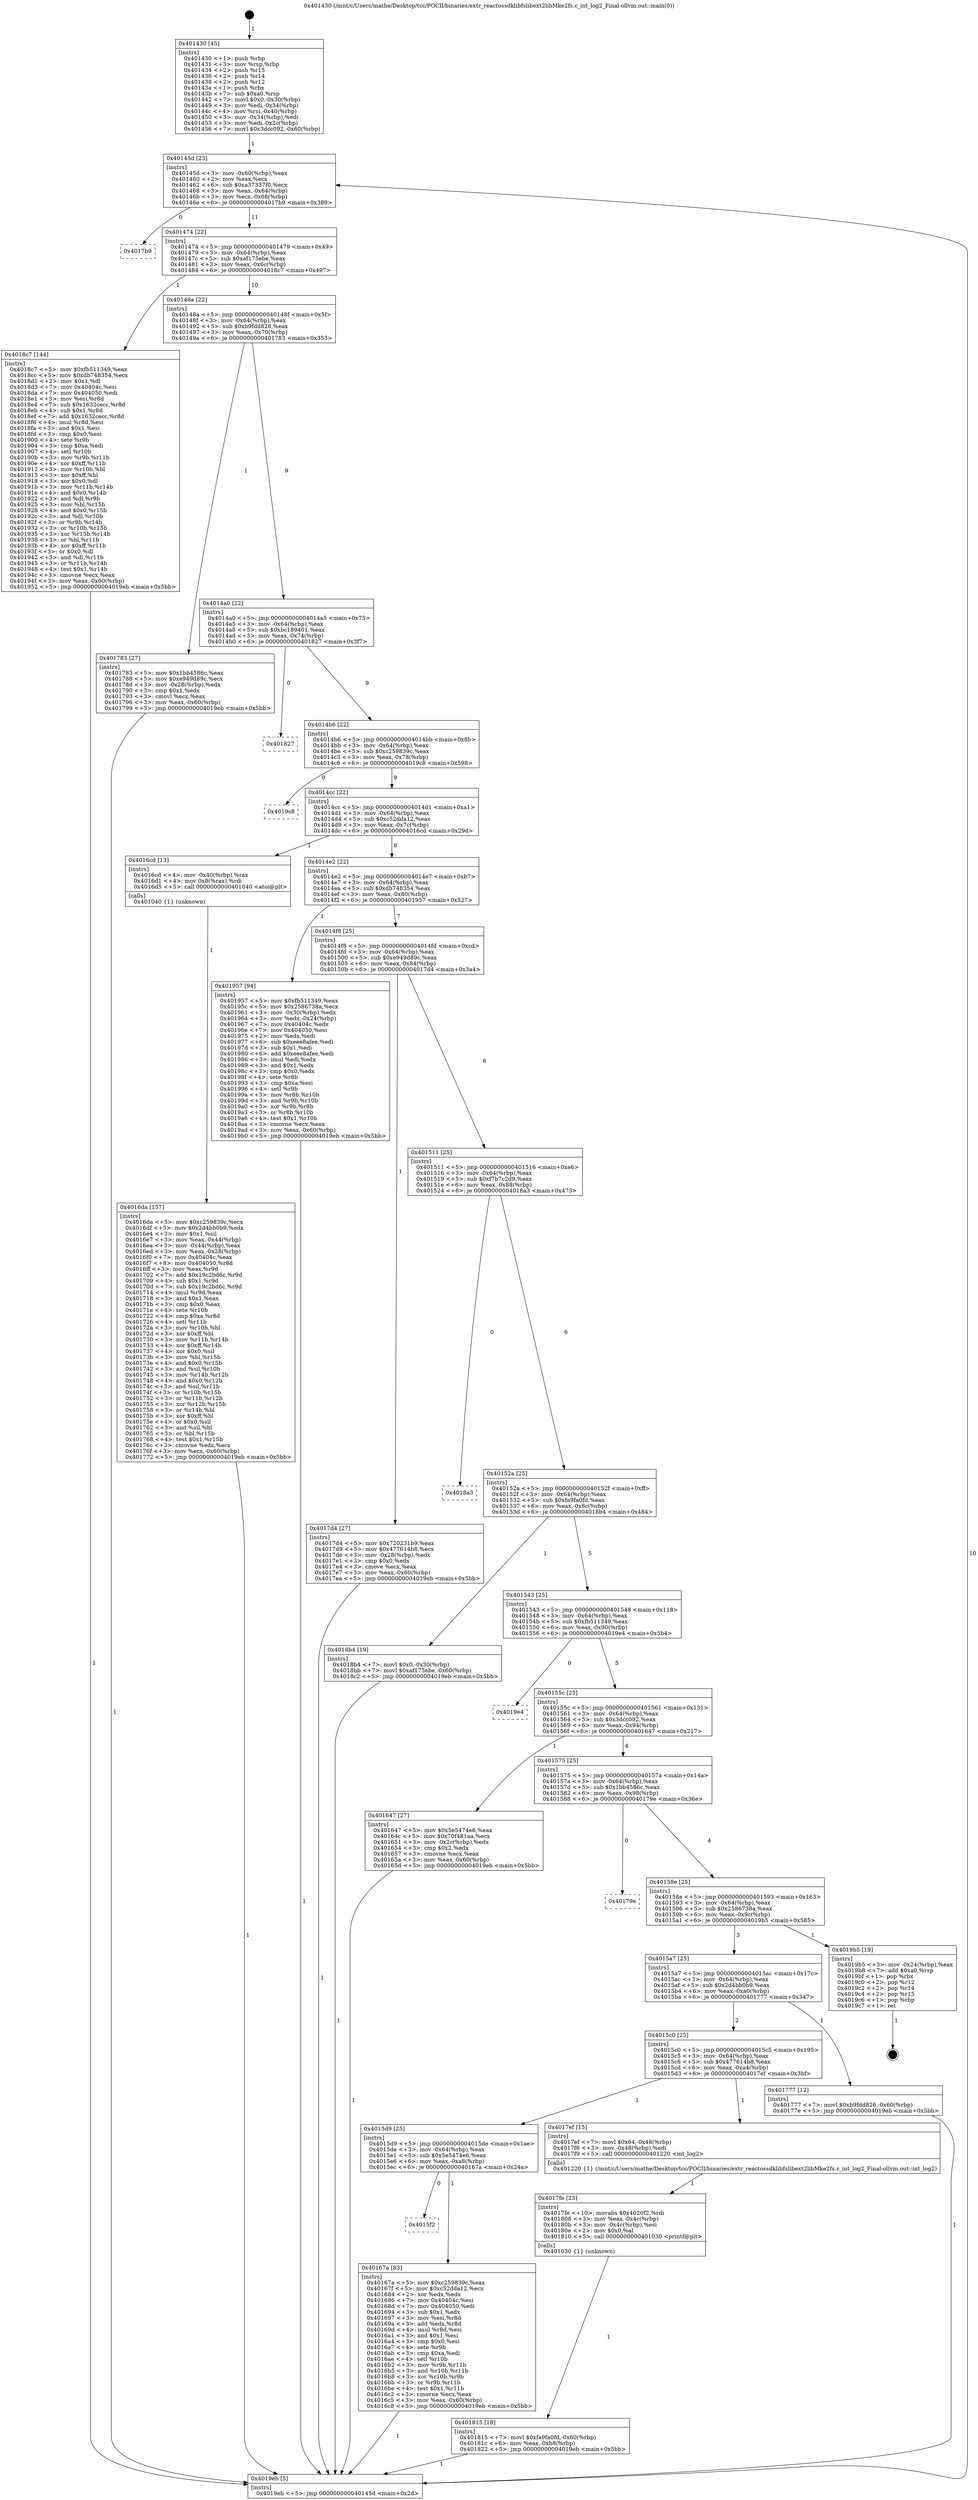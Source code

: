 digraph "0x401430" {
  label = "0x401430 (/mnt/c/Users/mathe/Desktop/tcc/POCII/binaries/extr_reactossdklibfslibext2libMke2fs.c_int_log2_Final-ollvm.out::main(0))"
  labelloc = "t"
  node[shape=record]

  Entry [label="",width=0.3,height=0.3,shape=circle,fillcolor=black,style=filled]
  "0x40145d" [label="{
     0x40145d [23]\l
     | [instrs]\l
     &nbsp;&nbsp;0x40145d \<+3\>: mov -0x60(%rbp),%eax\l
     &nbsp;&nbsp;0x401460 \<+2\>: mov %eax,%ecx\l
     &nbsp;&nbsp;0x401462 \<+6\>: sub $0xa37337f0,%ecx\l
     &nbsp;&nbsp;0x401468 \<+3\>: mov %eax,-0x64(%rbp)\l
     &nbsp;&nbsp;0x40146b \<+3\>: mov %ecx,-0x68(%rbp)\l
     &nbsp;&nbsp;0x40146e \<+6\>: je 00000000004017b9 \<main+0x389\>\l
  }"]
  "0x4017b9" [label="{
     0x4017b9\l
  }", style=dashed]
  "0x401474" [label="{
     0x401474 [22]\l
     | [instrs]\l
     &nbsp;&nbsp;0x401474 \<+5\>: jmp 0000000000401479 \<main+0x49\>\l
     &nbsp;&nbsp;0x401479 \<+3\>: mov -0x64(%rbp),%eax\l
     &nbsp;&nbsp;0x40147c \<+5\>: sub $0xaf175ebe,%eax\l
     &nbsp;&nbsp;0x401481 \<+3\>: mov %eax,-0x6c(%rbp)\l
     &nbsp;&nbsp;0x401484 \<+6\>: je 00000000004018c7 \<main+0x497\>\l
  }"]
  Exit [label="",width=0.3,height=0.3,shape=circle,fillcolor=black,style=filled,peripheries=2]
  "0x4018c7" [label="{
     0x4018c7 [144]\l
     | [instrs]\l
     &nbsp;&nbsp;0x4018c7 \<+5\>: mov $0xfb511349,%eax\l
     &nbsp;&nbsp;0x4018cc \<+5\>: mov $0xdb748354,%ecx\l
     &nbsp;&nbsp;0x4018d1 \<+2\>: mov $0x1,%dl\l
     &nbsp;&nbsp;0x4018d3 \<+7\>: mov 0x40404c,%esi\l
     &nbsp;&nbsp;0x4018da \<+7\>: mov 0x404050,%edi\l
     &nbsp;&nbsp;0x4018e1 \<+3\>: mov %esi,%r8d\l
     &nbsp;&nbsp;0x4018e4 \<+7\>: sub $0x1632cecc,%r8d\l
     &nbsp;&nbsp;0x4018eb \<+4\>: sub $0x1,%r8d\l
     &nbsp;&nbsp;0x4018ef \<+7\>: add $0x1632cecc,%r8d\l
     &nbsp;&nbsp;0x4018f6 \<+4\>: imul %r8d,%esi\l
     &nbsp;&nbsp;0x4018fa \<+3\>: and $0x1,%esi\l
     &nbsp;&nbsp;0x4018fd \<+3\>: cmp $0x0,%esi\l
     &nbsp;&nbsp;0x401900 \<+4\>: sete %r9b\l
     &nbsp;&nbsp;0x401904 \<+3\>: cmp $0xa,%edi\l
     &nbsp;&nbsp;0x401907 \<+4\>: setl %r10b\l
     &nbsp;&nbsp;0x40190b \<+3\>: mov %r9b,%r11b\l
     &nbsp;&nbsp;0x40190e \<+4\>: xor $0xff,%r11b\l
     &nbsp;&nbsp;0x401912 \<+3\>: mov %r10b,%bl\l
     &nbsp;&nbsp;0x401915 \<+3\>: xor $0xff,%bl\l
     &nbsp;&nbsp;0x401918 \<+3\>: xor $0x0,%dl\l
     &nbsp;&nbsp;0x40191b \<+3\>: mov %r11b,%r14b\l
     &nbsp;&nbsp;0x40191e \<+4\>: and $0x0,%r14b\l
     &nbsp;&nbsp;0x401922 \<+3\>: and %dl,%r9b\l
     &nbsp;&nbsp;0x401925 \<+3\>: mov %bl,%r15b\l
     &nbsp;&nbsp;0x401928 \<+4\>: and $0x0,%r15b\l
     &nbsp;&nbsp;0x40192c \<+3\>: and %dl,%r10b\l
     &nbsp;&nbsp;0x40192f \<+3\>: or %r9b,%r14b\l
     &nbsp;&nbsp;0x401932 \<+3\>: or %r10b,%r15b\l
     &nbsp;&nbsp;0x401935 \<+3\>: xor %r15b,%r14b\l
     &nbsp;&nbsp;0x401938 \<+3\>: or %bl,%r11b\l
     &nbsp;&nbsp;0x40193b \<+4\>: xor $0xff,%r11b\l
     &nbsp;&nbsp;0x40193f \<+3\>: or $0x0,%dl\l
     &nbsp;&nbsp;0x401942 \<+3\>: and %dl,%r11b\l
     &nbsp;&nbsp;0x401945 \<+3\>: or %r11b,%r14b\l
     &nbsp;&nbsp;0x401948 \<+4\>: test $0x1,%r14b\l
     &nbsp;&nbsp;0x40194c \<+3\>: cmovne %ecx,%eax\l
     &nbsp;&nbsp;0x40194f \<+3\>: mov %eax,-0x60(%rbp)\l
     &nbsp;&nbsp;0x401952 \<+5\>: jmp 00000000004019eb \<main+0x5bb\>\l
  }"]
  "0x40148a" [label="{
     0x40148a [22]\l
     | [instrs]\l
     &nbsp;&nbsp;0x40148a \<+5\>: jmp 000000000040148f \<main+0x5f\>\l
     &nbsp;&nbsp;0x40148f \<+3\>: mov -0x64(%rbp),%eax\l
     &nbsp;&nbsp;0x401492 \<+5\>: sub $0xb9fdd826,%eax\l
     &nbsp;&nbsp;0x401497 \<+3\>: mov %eax,-0x70(%rbp)\l
     &nbsp;&nbsp;0x40149a \<+6\>: je 0000000000401783 \<main+0x353\>\l
  }"]
  "0x401815" [label="{
     0x401815 [18]\l
     | [instrs]\l
     &nbsp;&nbsp;0x401815 \<+7\>: movl $0xfa9fa0fd,-0x60(%rbp)\l
     &nbsp;&nbsp;0x40181c \<+6\>: mov %eax,-0xb8(%rbp)\l
     &nbsp;&nbsp;0x401822 \<+5\>: jmp 00000000004019eb \<main+0x5bb\>\l
  }"]
  "0x401783" [label="{
     0x401783 [27]\l
     | [instrs]\l
     &nbsp;&nbsp;0x401783 \<+5\>: mov $0x1bb4586c,%eax\l
     &nbsp;&nbsp;0x401788 \<+5\>: mov $0xe949d89c,%ecx\l
     &nbsp;&nbsp;0x40178d \<+3\>: mov -0x28(%rbp),%edx\l
     &nbsp;&nbsp;0x401790 \<+3\>: cmp $0x1,%edx\l
     &nbsp;&nbsp;0x401793 \<+3\>: cmovl %ecx,%eax\l
     &nbsp;&nbsp;0x401796 \<+3\>: mov %eax,-0x60(%rbp)\l
     &nbsp;&nbsp;0x401799 \<+5\>: jmp 00000000004019eb \<main+0x5bb\>\l
  }"]
  "0x4014a0" [label="{
     0x4014a0 [22]\l
     | [instrs]\l
     &nbsp;&nbsp;0x4014a0 \<+5\>: jmp 00000000004014a5 \<main+0x75\>\l
     &nbsp;&nbsp;0x4014a5 \<+3\>: mov -0x64(%rbp),%eax\l
     &nbsp;&nbsp;0x4014a8 \<+5\>: sub $0xbc189401,%eax\l
     &nbsp;&nbsp;0x4014ad \<+3\>: mov %eax,-0x74(%rbp)\l
     &nbsp;&nbsp;0x4014b0 \<+6\>: je 0000000000401827 \<main+0x3f7\>\l
  }"]
  "0x4017fe" [label="{
     0x4017fe [23]\l
     | [instrs]\l
     &nbsp;&nbsp;0x4017fe \<+10\>: movabs $0x4020f2,%rdi\l
     &nbsp;&nbsp;0x401808 \<+3\>: mov %eax,-0x4c(%rbp)\l
     &nbsp;&nbsp;0x40180b \<+3\>: mov -0x4c(%rbp),%esi\l
     &nbsp;&nbsp;0x40180e \<+2\>: mov $0x0,%al\l
     &nbsp;&nbsp;0x401810 \<+5\>: call 0000000000401030 \<printf@plt\>\l
     | [calls]\l
     &nbsp;&nbsp;0x401030 \{1\} (unknown)\l
  }"]
  "0x401827" [label="{
     0x401827\l
  }", style=dashed]
  "0x4014b6" [label="{
     0x4014b6 [22]\l
     | [instrs]\l
     &nbsp;&nbsp;0x4014b6 \<+5\>: jmp 00000000004014bb \<main+0x8b\>\l
     &nbsp;&nbsp;0x4014bb \<+3\>: mov -0x64(%rbp),%eax\l
     &nbsp;&nbsp;0x4014be \<+5\>: sub $0xc259839c,%eax\l
     &nbsp;&nbsp;0x4014c3 \<+3\>: mov %eax,-0x78(%rbp)\l
     &nbsp;&nbsp;0x4014c6 \<+6\>: je 00000000004019c8 \<main+0x598\>\l
  }"]
  "0x4016da" [label="{
     0x4016da [157]\l
     | [instrs]\l
     &nbsp;&nbsp;0x4016da \<+5\>: mov $0xc259839c,%ecx\l
     &nbsp;&nbsp;0x4016df \<+5\>: mov $0x2d4bb0b9,%edx\l
     &nbsp;&nbsp;0x4016e4 \<+3\>: mov $0x1,%sil\l
     &nbsp;&nbsp;0x4016e7 \<+3\>: mov %eax,-0x44(%rbp)\l
     &nbsp;&nbsp;0x4016ea \<+3\>: mov -0x44(%rbp),%eax\l
     &nbsp;&nbsp;0x4016ed \<+3\>: mov %eax,-0x28(%rbp)\l
     &nbsp;&nbsp;0x4016f0 \<+7\>: mov 0x40404c,%eax\l
     &nbsp;&nbsp;0x4016f7 \<+8\>: mov 0x404050,%r8d\l
     &nbsp;&nbsp;0x4016ff \<+3\>: mov %eax,%r9d\l
     &nbsp;&nbsp;0x401702 \<+7\>: add $0x19c2bd6c,%r9d\l
     &nbsp;&nbsp;0x401709 \<+4\>: sub $0x1,%r9d\l
     &nbsp;&nbsp;0x40170d \<+7\>: sub $0x19c2bd6c,%r9d\l
     &nbsp;&nbsp;0x401714 \<+4\>: imul %r9d,%eax\l
     &nbsp;&nbsp;0x401718 \<+3\>: and $0x1,%eax\l
     &nbsp;&nbsp;0x40171b \<+3\>: cmp $0x0,%eax\l
     &nbsp;&nbsp;0x40171e \<+4\>: sete %r10b\l
     &nbsp;&nbsp;0x401722 \<+4\>: cmp $0xa,%r8d\l
     &nbsp;&nbsp;0x401726 \<+4\>: setl %r11b\l
     &nbsp;&nbsp;0x40172a \<+3\>: mov %r10b,%bl\l
     &nbsp;&nbsp;0x40172d \<+3\>: xor $0xff,%bl\l
     &nbsp;&nbsp;0x401730 \<+3\>: mov %r11b,%r14b\l
     &nbsp;&nbsp;0x401733 \<+4\>: xor $0xff,%r14b\l
     &nbsp;&nbsp;0x401737 \<+4\>: xor $0x0,%sil\l
     &nbsp;&nbsp;0x40173b \<+3\>: mov %bl,%r15b\l
     &nbsp;&nbsp;0x40173e \<+4\>: and $0x0,%r15b\l
     &nbsp;&nbsp;0x401742 \<+3\>: and %sil,%r10b\l
     &nbsp;&nbsp;0x401745 \<+3\>: mov %r14b,%r12b\l
     &nbsp;&nbsp;0x401748 \<+4\>: and $0x0,%r12b\l
     &nbsp;&nbsp;0x40174c \<+3\>: and %sil,%r11b\l
     &nbsp;&nbsp;0x40174f \<+3\>: or %r10b,%r15b\l
     &nbsp;&nbsp;0x401752 \<+3\>: or %r11b,%r12b\l
     &nbsp;&nbsp;0x401755 \<+3\>: xor %r12b,%r15b\l
     &nbsp;&nbsp;0x401758 \<+3\>: or %r14b,%bl\l
     &nbsp;&nbsp;0x40175b \<+3\>: xor $0xff,%bl\l
     &nbsp;&nbsp;0x40175e \<+4\>: or $0x0,%sil\l
     &nbsp;&nbsp;0x401762 \<+3\>: and %sil,%bl\l
     &nbsp;&nbsp;0x401765 \<+3\>: or %bl,%r15b\l
     &nbsp;&nbsp;0x401768 \<+4\>: test $0x1,%r15b\l
     &nbsp;&nbsp;0x40176c \<+3\>: cmovne %edx,%ecx\l
     &nbsp;&nbsp;0x40176f \<+3\>: mov %ecx,-0x60(%rbp)\l
     &nbsp;&nbsp;0x401772 \<+5\>: jmp 00000000004019eb \<main+0x5bb\>\l
  }"]
  "0x4019c8" [label="{
     0x4019c8\l
  }", style=dashed]
  "0x4014cc" [label="{
     0x4014cc [22]\l
     | [instrs]\l
     &nbsp;&nbsp;0x4014cc \<+5\>: jmp 00000000004014d1 \<main+0xa1\>\l
     &nbsp;&nbsp;0x4014d1 \<+3\>: mov -0x64(%rbp),%eax\l
     &nbsp;&nbsp;0x4014d4 \<+5\>: sub $0xc52dda12,%eax\l
     &nbsp;&nbsp;0x4014d9 \<+3\>: mov %eax,-0x7c(%rbp)\l
     &nbsp;&nbsp;0x4014dc \<+6\>: je 00000000004016cd \<main+0x29d\>\l
  }"]
  "0x4015f2" [label="{
     0x4015f2\l
  }", style=dashed]
  "0x4016cd" [label="{
     0x4016cd [13]\l
     | [instrs]\l
     &nbsp;&nbsp;0x4016cd \<+4\>: mov -0x40(%rbp),%rax\l
     &nbsp;&nbsp;0x4016d1 \<+4\>: mov 0x8(%rax),%rdi\l
     &nbsp;&nbsp;0x4016d5 \<+5\>: call 0000000000401040 \<atoi@plt\>\l
     | [calls]\l
     &nbsp;&nbsp;0x401040 \{1\} (unknown)\l
  }"]
  "0x4014e2" [label="{
     0x4014e2 [22]\l
     | [instrs]\l
     &nbsp;&nbsp;0x4014e2 \<+5\>: jmp 00000000004014e7 \<main+0xb7\>\l
     &nbsp;&nbsp;0x4014e7 \<+3\>: mov -0x64(%rbp),%eax\l
     &nbsp;&nbsp;0x4014ea \<+5\>: sub $0xdb748354,%eax\l
     &nbsp;&nbsp;0x4014ef \<+3\>: mov %eax,-0x80(%rbp)\l
     &nbsp;&nbsp;0x4014f2 \<+6\>: je 0000000000401957 \<main+0x527\>\l
  }"]
  "0x40167a" [label="{
     0x40167a [83]\l
     | [instrs]\l
     &nbsp;&nbsp;0x40167a \<+5\>: mov $0xc259839c,%eax\l
     &nbsp;&nbsp;0x40167f \<+5\>: mov $0xc52dda12,%ecx\l
     &nbsp;&nbsp;0x401684 \<+2\>: xor %edx,%edx\l
     &nbsp;&nbsp;0x401686 \<+7\>: mov 0x40404c,%esi\l
     &nbsp;&nbsp;0x40168d \<+7\>: mov 0x404050,%edi\l
     &nbsp;&nbsp;0x401694 \<+3\>: sub $0x1,%edx\l
     &nbsp;&nbsp;0x401697 \<+3\>: mov %esi,%r8d\l
     &nbsp;&nbsp;0x40169a \<+3\>: add %edx,%r8d\l
     &nbsp;&nbsp;0x40169d \<+4\>: imul %r8d,%esi\l
     &nbsp;&nbsp;0x4016a1 \<+3\>: and $0x1,%esi\l
     &nbsp;&nbsp;0x4016a4 \<+3\>: cmp $0x0,%esi\l
     &nbsp;&nbsp;0x4016a7 \<+4\>: sete %r9b\l
     &nbsp;&nbsp;0x4016ab \<+3\>: cmp $0xa,%edi\l
     &nbsp;&nbsp;0x4016ae \<+4\>: setl %r10b\l
     &nbsp;&nbsp;0x4016b2 \<+3\>: mov %r9b,%r11b\l
     &nbsp;&nbsp;0x4016b5 \<+3\>: and %r10b,%r11b\l
     &nbsp;&nbsp;0x4016b8 \<+3\>: xor %r10b,%r9b\l
     &nbsp;&nbsp;0x4016bb \<+3\>: or %r9b,%r11b\l
     &nbsp;&nbsp;0x4016be \<+4\>: test $0x1,%r11b\l
     &nbsp;&nbsp;0x4016c2 \<+3\>: cmovne %ecx,%eax\l
     &nbsp;&nbsp;0x4016c5 \<+3\>: mov %eax,-0x60(%rbp)\l
     &nbsp;&nbsp;0x4016c8 \<+5\>: jmp 00000000004019eb \<main+0x5bb\>\l
  }"]
  "0x401957" [label="{
     0x401957 [94]\l
     | [instrs]\l
     &nbsp;&nbsp;0x401957 \<+5\>: mov $0xfb511349,%eax\l
     &nbsp;&nbsp;0x40195c \<+5\>: mov $0x2586738a,%ecx\l
     &nbsp;&nbsp;0x401961 \<+3\>: mov -0x30(%rbp),%edx\l
     &nbsp;&nbsp;0x401964 \<+3\>: mov %edx,-0x24(%rbp)\l
     &nbsp;&nbsp;0x401967 \<+7\>: mov 0x40404c,%edx\l
     &nbsp;&nbsp;0x40196e \<+7\>: mov 0x404050,%esi\l
     &nbsp;&nbsp;0x401975 \<+2\>: mov %edx,%edi\l
     &nbsp;&nbsp;0x401977 \<+6\>: sub $0xeee8afee,%edi\l
     &nbsp;&nbsp;0x40197d \<+3\>: sub $0x1,%edi\l
     &nbsp;&nbsp;0x401980 \<+6\>: add $0xeee8afee,%edi\l
     &nbsp;&nbsp;0x401986 \<+3\>: imul %edi,%edx\l
     &nbsp;&nbsp;0x401989 \<+3\>: and $0x1,%edx\l
     &nbsp;&nbsp;0x40198c \<+3\>: cmp $0x0,%edx\l
     &nbsp;&nbsp;0x40198f \<+4\>: sete %r8b\l
     &nbsp;&nbsp;0x401993 \<+3\>: cmp $0xa,%esi\l
     &nbsp;&nbsp;0x401996 \<+4\>: setl %r9b\l
     &nbsp;&nbsp;0x40199a \<+3\>: mov %r8b,%r10b\l
     &nbsp;&nbsp;0x40199d \<+3\>: and %r9b,%r10b\l
     &nbsp;&nbsp;0x4019a0 \<+3\>: xor %r9b,%r8b\l
     &nbsp;&nbsp;0x4019a3 \<+3\>: or %r8b,%r10b\l
     &nbsp;&nbsp;0x4019a6 \<+4\>: test $0x1,%r10b\l
     &nbsp;&nbsp;0x4019aa \<+3\>: cmovne %ecx,%eax\l
     &nbsp;&nbsp;0x4019ad \<+3\>: mov %eax,-0x60(%rbp)\l
     &nbsp;&nbsp;0x4019b0 \<+5\>: jmp 00000000004019eb \<main+0x5bb\>\l
  }"]
  "0x4014f8" [label="{
     0x4014f8 [25]\l
     | [instrs]\l
     &nbsp;&nbsp;0x4014f8 \<+5\>: jmp 00000000004014fd \<main+0xcd\>\l
     &nbsp;&nbsp;0x4014fd \<+3\>: mov -0x64(%rbp),%eax\l
     &nbsp;&nbsp;0x401500 \<+5\>: sub $0xe949d89c,%eax\l
     &nbsp;&nbsp;0x401505 \<+6\>: mov %eax,-0x84(%rbp)\l
     &nbsp;&nbsp;0x40150b \<+6\>: je 00000000004017d4 \<main+0x3a4\>\l
  }"]
  "0x4015d9" [label="{
     0x4015d9 [25]\l
     | [instrs]\l
     &nbsp;&nbsp;0x4015d9 \<+5\>: jmp 00000000004015de \<main+0x1ae\>\l
     &nbsp;&nbsp;0x4015de \<+3\>: mov -0x64(%rbp),%eax\l
     &nbsp;&nbsp;0x4015e1 \<+5\>: sub $0x5e5474e6,%eax\l
     &nbsp;&nbsp;0x4015e6 \<+6\>: mov %eax,-0xa8(%rbp)\l
     &nbsp;&nbsp;0x4015ec \<+6\>: je 000000000040167a \<main+0x24a\>\l
  }"]
  "0x4017d4" [label="{
     0x4017d4 [27]\l
     | [instrs]\l
     &nbsp;&nbsp;0x4017d4 \<+5\>: mov $0x720231b9,%eax\l
     &nbsp;&nbsp;0x4017d9 \<+5\>: mov $0x477614b8,%ecx\l
     &nbsp;&nbsp;0x4017de \<+3\>: mov -0x28(%rbp),%edx\l
     &nbsp;&nbsp;0x4017e1 \<+3\>: cmp $0x0,%edx\l
     &nbsp;&nbsp;0x4017e4 \<+3\>: cmove %ecx,%eax\l
     &nbsp;&nbsp;0x4017e7 \<+3\>: mov %eax,-0x60(%rbp)\l
     &nbsp;&nbsp;0x4017ea \<+5\>: jmp 00000000004019eb \<main+0x5bb\>\l
  }"]
  "0x401511" [label="{
     0x401511 [25]\l
     | [instrs]\l
     &nbsp;&nbsp;0x401511 \<+5\>: jmp 0000000000401516 \<main+0xe6\>\l
     &nbsp;&nbsp;0x401516 \<+3\>: mov -0x64(%rbp),%eax\l
     &nbsp;&nbsp;0x401519 \<+5\>: sub $0xf7b7c2d9,%eax\l
     &nbsp;&nbsp;0x40151e \<+6\>: mov %eax,-0x88(%rbp)\l
     &nbsp;&nbsp;0x401524 \<+6\>: je 00000000004018a3 \<main+0x473\>\l
  }"]
  "0x4017ef" [label="{
     0x4017ef [15]\l
     | [instrs]\l
     &nbsp;&nbsp;0x4017ef \<+7\>: movl $0x64,-0x48(%rbp)\l
     &nbsp;&nbsp;0x4017f6 \<+3\>: mov -0x48(%rbp),%edi\l
     &nbsp;&nbsp;0x4017f9 \<+5\>: call 0000000000401220 \<int_log2\>\l
     | [calls]\l
     &nbsp;&nbsp;0x401220 \{1\} (/mnt/c/Users/mathe/Desktop/tcc/POCII/binaries/extr_reactossdklibfslibext2libMke2fs.c_int_log2_Final-ollvm.out::int_log2)\l
  }"]
  "0x4018a3" [label="{
     0x4018a3\l
  }", style=dashed]
  "0x40152a" [label="{
     0x40152a [25]\l
     | [instrs]\l
     &nbsp;&nbsp;0x40152a \<+5\>: jmp 000000000040152f \<main+0xff\>\l
     &nbsp;&nbsp;0x40152f \<+3\>: mov -0x64(%rbp),%eax\l
     &nbsp;&nbsp;0x401532 \<+5\>: sub $0xfa9fa0fd,%eax\l
     &nbsp;&nbsp;0x401537 \<+6\>: mov %eax,-0x8c(%rbp)\l
     &nbsp;&nbsp;0x40153d \<+6\>: je 00000000004018b4 \<main+0x484\>\l
  }"]
  "0x4015c0" [label="{
     0x4015c0 [25]\l
     | [instrs]\l
     &nbsp;&nbsp;0x4015c0 \<+5\>: jmp 00000000004015c5 \<main+0x195\>\l
     &nbsp;&nbsp;0x4015c5 \<+3\>: mov -0x64(%rbp),%eax\l
     &nbsp;&nbsp;0x4015c8 \<+5\>: sub $0x477614b8,%eax\l
     &nbsp;&nbsp;0x4015cd \<+6\>: mov %eax,-0xa4(%rbp)\l
     &nbsp;&nbsp;0x4015d3 \<+6\>: je 00000000004017ef \<main+0x3bf\>\l
  }"]
  "0x4018b4" [label="{
     0x4018b4 [19]\l
     | [instrs]\l
     &nbsp;&nbsp;0x4018b4 \<+7\>: movl $0x0,-0x30(%rbp)\l
     &nbsp;&nbsp;0x4018bb \<+7\>: movl $0xaf175ebe,-0x60(%rbp)\l
     &nbsp;&nbsp;0x4018c2 \<+5\>: jmp 00000000004019eb \<main+0x5bb\>\l
  }"]
  "0x401543" [label="{
     0x401543 [25]\l
     | [instrs]\l
     &nbsp;&nbsp;0x401543 \<+5\>: jmp 0000000000401548 \<main+0x118\>\l
     &nbsp;&nbsp;0x401548 \<+3\>: mov -0x64(%rbp),%eax\l
     &nbsp;&nbsp;0x40154b \<+5\>: sub $0xfb511349,%eax\l
     &nbsp;&nbsp;0x401550 \<+6\>: mov %eax,-0x90(%rbp)\l
     &nbsp;&nbsp;0x401556 \<+6\>: je 00000000004019e4 \<main+0x5b4\>\l
  }"]
  "0x401777" [label="{
     0x401777 [12]\l
     | [instrs]\l
     &nbsp;&nbsp;0x401777 \<+7\>: movl $0xb9fdd826,-0x60(%rbp)\l
     &nbsp;&nbsp;0x40177e \<+5\>: jmp 00000000004019eb \<main+0x5bb\>\l
  }"]
  "0x4019e4" [label="{
     0x4019e4\l
  }", style=dashed]
  "0x40155c" [label="{
     0x40155c [25]\l
     | [instrs]\l
     &nbsp;&nbsp;0x40155c \<+5\>: jmp 0000000000401561 \<main+0x131\>\l
     &nbsp;&nbsp;0x401561 \<+3\>: mov -0x64(%rbp),%eax\l
     &nbsp;&nbsp;0x401564 \<+5\>: sub $0x3dcc092,%eax\l
     &nbsp;&nbsp;0x401569 \<+6\>: mov %eax,-0x94(%rbp)\l
     &nbsp;&nbsp;0x40156f \<+6\>: je 0000000000401647 \<main+0x217\>\l
  }"]
  "0x4015a7" [label="{
     0x4015a7 [25]\l
     | [instrs]\l
     &nbsp;&nbsp;0x4015a7 \<+5\>: jmp 00000000004015ac \<main+0x17c\>\l
     &nbsp;&nbsp;0x4015ac \<+3\>: mov -0x64(%rbp),%eax\l
     &nbsp;&nbsp;0x4015af \<+5\>: sub $0x2d4bb0b9,%eax\l
     &nbsp;&nbsp;0x4015b4 \<+6\>: mov %eax,-0xa0(%rbp)\l
     &nbsp;&nbsp;0x4015ba \<+6\>: je 0000000000401777 \<main+0x347\>\l
  }"]
  "0x401647" [label="{
     0x401647 [27]\l
     | [instrs]\l
     &nbsp;&nbsp;0x401647 \<+5\>: mov $0x5e5474e6,%eax\l
     &nbsp;&nbsp;0x40164c \<+5\>: mov $0x70f481aa,%ecx\l
     &nbsp;&nbsp;0x401651 \<+3\>: mov -0x2c(%rbp),%edx\l
     &nbsp;&nbsp;0x401654 \<+3\>: cmp $0x2,%edx\l
     &nbsp;&nbsp;0x401657 \<+3\>: cmovne %ecx,%eax\l
     &nbsp;&nbsp;0x40165a \<+3\>: mov %eax,-0x60(%rbp)\l
     &nbsp;&nbsp;0x40165d \<+5\>: jmp 00000000004019eb \<main+0x5bb\>\l
  }"]
  "0x401575" [label="{
     0x401575 [25]\l
     | [instrs]\l
     &nbsp;&nbsp;0x401575 \<+5\>: jmp 000000000040157a \<main+0x14a\>\l
     &nbsp;&nbsp;0x40157a \<+3\>: mov -0x64(%rbp),%eax\l
     &nbsp;&nbsp;0x40157d \<+5\>: sub $0x1bb4586c,%eax\l
     &nbsp;&nbsp;0x401582 \<+6\>: mov %eax,-0x98(%rbp)\l
     &nbsp;&nbsp;0x401588 \<+6\>: je 000000000040179e \<main+0x36e\>\l
  }"]
  "0x4019eb" [label="{
     0x4019eb [5]\l
     | [instrs]\l
     &nbsp;&nbsp;0x4019eb \<+5\>: jmp 000000000040145d \<main+0x2d\>\l
  }"]
  "0x401430" [label="{
     0x401430 [45]\l
     | [instrs]\l
     &nbsp;&nbsp;0x401430 \<+1\>: push %rbp\l
     &nbsp;&nbsp;0x401431 \<+3\>: mov %rsp,%rbp\l
     &nbsp;&nbsp;0x401434 \<+2\>: push %r15\l
     &nbsp;&nbsp;0x401436 \<+2\>: push %r14\l
     &nbsp;&nbsp;0x401438 \<+2\>: push %r12\l
     &nbsp;&nbsp;0x40143a \<+1\>: push %rbx\l
     &nbsp;&nbsp;0x40143b \<+7\>: sub $0xa0,%rsp\l
     &nbsp;&nbsp;0x401442 \<+7\>: movl $0x0,-0x30(%rbp)\l
     &nbsp;&nbsp;0x401449 \<+3\>: mov %edi,-0x34(%rbp)\l
     &nbsp;&nbsp;0x40144c \<+4\>: mov %rsi,-0x40(%rbp)\l
     &nbsp;&nbsp;0x401450 \<+3\>: mov -0x34(%rbp),%edi\l
     &nbsp;&nbsp;0x401453 \<+3\>: mov %edi,-0x2c(%rbp)\l
     &nbsp;&nbsp;0x401456 \<+7\>: movl $0x3dcc092,-0x60(%rbp)\l
  }"]
  "0x4019b5" [label="{
     0x4019b5 [19]\l
     | [instrs]\l
     &nbsp;&nbsp;0x4019b5 \<+3\>: mov -0x24(%rbp),%eax\l
     &nbsp;&nbsp;0x4019b8 \<+7\>: add $0xa0,%rsp\l
     &nbsp;&nbsp;0x4019bf \<+1\>: pop %rbx\l
     &nbsp;&nbsp;0x4019c0 \<+2\>: pop %r12\l
     &nbsp;&nbsp;0x4019c2 \<+2\>: pop %r14\l
     &nbsp;&nbsp;0x4019c4 \<+2\>: pop %r15\l
     &nbsp;&nbsp;0x4019c6 \<+1\>: pop %rbp\l
     &nbsp;&nbsp;0x4019c7 \<+1\>: ret\l
  }"]
  "0x40179e" [label="{
     0x40179e\l
  }", style=dashed]
  "0x40158e" [label="{
     0x40158e [25]\l
     | [instrs]\l
     &nbsp;&nbsp;0x40158e \<+5\>: jmp 0000000000401593 \<main+0x163\>\l
     &nbsp;&nbsp;0x401593 \<+3\>: mov -0x64(%rbp),%eax\l
     &nbsp;&nbsp;0x401596 \<+5\>: sub $0x2586738a,%eax\l
     &nbsp;&nbsp;0x40159b \<+6\>: mov %eax,-0x9c(%rbp)\l
     &nbsp;&nbsp;0x4015a1 \<+6\>: je 00000000004019b5 \<main+0x585\>\l
  }"]
  Entry -> "0x401430" [label=" 1"]
  "0x40145d" -> "0x4017b9" [label=" 0"]
  "0x40145d" -> "0x401474" [label=" 11"]
  "0x4019b5" -> Exit [label=" 1"]
  "0x401474" -> "0x4018c7" [label=" 1"]
  "0x401474" -> "0x40148a" [label=" 10"]
  "0x401957" -> "0x4019eb" [label=" 1"]
  "0x40148a" -> "0x401783" [label=" 1"]
  "0x40148a" -> "0x4014a0" [label=" 9"]
  "0x4018c7" -> "0x4019eb" [label=" 1"]
  "0x4014a0" -> "0x401827" [label=" 0"]
  "0x4014a0" -> "0x4014b6" [label=" 9"]
  "0x4018b4" -> "0x4019eb" [label=" 1"]
  "0x4014b6" -> "0x4019c8" [label=" 0"]
  "0x4014b6" -> "0x4014cc" [label=" 9"]
  "0x401815" -> "0x4019eb" [label=" 1"]
  "0x4014cc" -> "0x4016cd" [label=" 1"]
  "0x4014cc" -> "0x4014e2" [label=" 8"]
  "0x4017fe" -> "0x401815" [label=" 1"]
  "0x4014e2" -> "0x401957" [label=" 1"]
  "0x4014e2" -> "0x4014f8" [label=" 7"]
  "0x4017ef" -> "0x4017fe" [label=" 1"]
  "0x4014f8" -> "0x4017d4" [label=" 1"]
  "0x4014f8" -> "0x401511" [label=" 6"]
  "0x401783" -> "0x4019eb" [label=" 1"]
  "0x401511" -> "0x4018a3" [label=" 0"]
  "0x401511" -> "0x40152a" [label=" 6"]
  "0x401777" -> "0x4019eb" [label=" 1"]
  "0x40152a" -> "0x4018b4" [label=" 1"]
  "0x40152a" -> "0x401543" [label=" 5"]
  "0x4016cd" -> "0x4016da" [label=" 1"]
  "0x401543" -> "0x4019e4" [label=" 0"]
  "0x401543" -> "0x40155c" [label=" 5"]
  "0x40167a" -> "0x4019eb" [label=" 1"]
  "0x40155c" -> "0x401647" [label=" 1"]
  "0x40155c" -> "0x401575" [label=" 4"]
  "0x401647" -> "0x4019eb" [label=" 1"]
  "0x401430" -> "0x40145d" [label=" 1"]
  "0x4019eb" -> "0x40145d" [label=" 10"]
  "0x4015d9" -> "0x40167a" [label=" 1"]
  "0x401575" -> "0x40179e" [label=" 0"]
  "0x401575" -> "0x40158e" [label=" 4"]
  "0x4017d4" -> "0x4019eb" [label=" 1"]
  "0x40158e" -> "0x4019b5" [label=" 1"]
  "0x40158e" -> "0x4015a7" [label=" 3"]
  "0x4015d9" -> "0x4015f2" [label=" 0"]
  "0x4015a7" -> "0x401777" [label=" 1"]
  "0x4015a7" -> "0x4015c0" [label=" 2"]
  "0x4016da" -> "0x4019eb" [label=" 1"]
  "0x4015c0" -> "0x4017ef" [label=" 1"]
  "0x4015c0" -> "0x4015d9" [label=" 1"]
}
